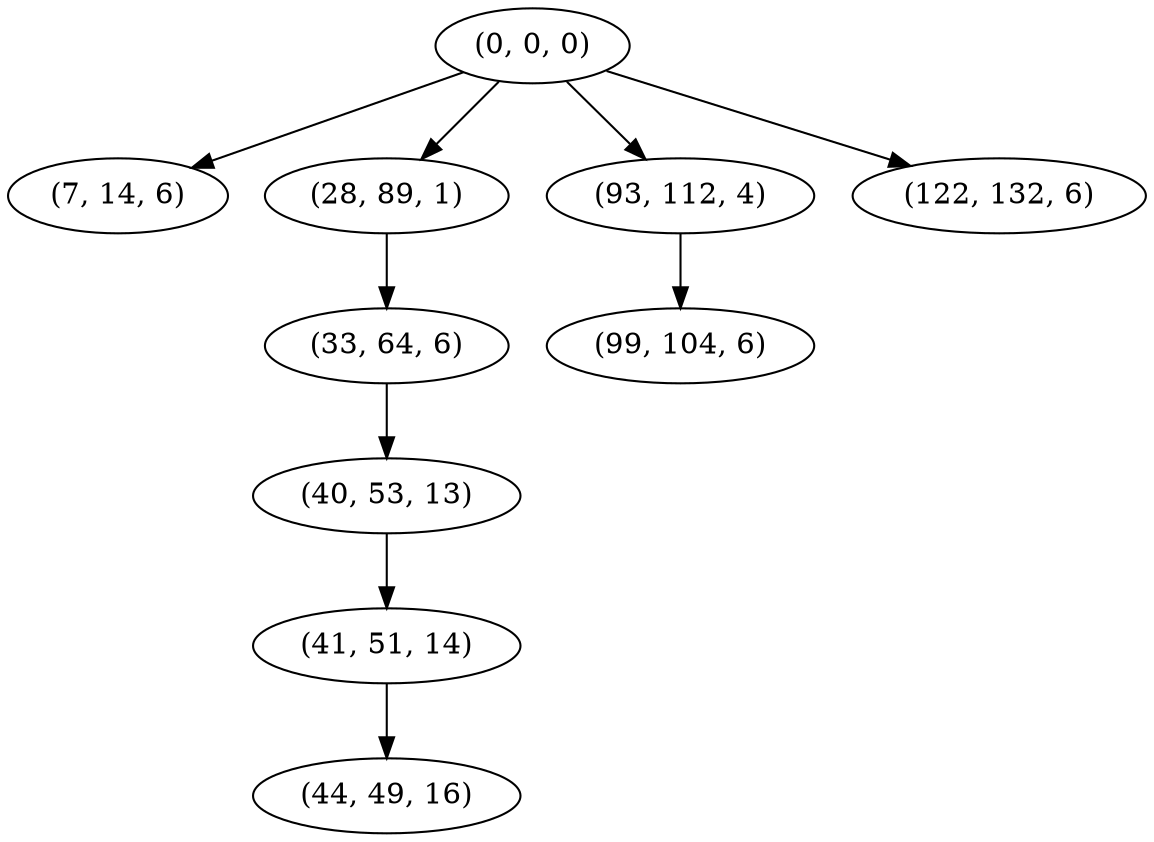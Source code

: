 digraph tree {
    "(0, 0, 0)";
    "(7, 14, 6)";
    "(28, 89, 1)";
    "(33, 64, 6)";
    "(40, 53, 13)";
    "(41, 51, 14)";
    "(44, 49, 16)";
    "(93, 112, 4)";
    "(99, 104, 6)";
    "(122, 132, 6)";
    "(0, 0, 0)" -> "(7, 14, 6)";
    "(0, 0, 0)" -> "(28, 89, 1)";
    "(0, 0, 0)" -> "(93, 112, 4)";
    "(0, 0, 0)" -> "(122, 132, 6)";
    "(28, 89, 1)" -> "(33, 64, 6)";
    "(33, 64, 6)" -> "(40, 53, 13)";
    "(40, 53, 13)" -> "(41, 51, 14)";
    "(41, 51, 14)" -> "(44, 49, 16)";
    "(93, 112, 4)" -> "(99, 104, 6)";
}
